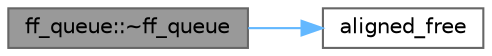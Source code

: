 digraph "ff_queue::~ff_queue"
{
 // LATEX_PDF_SIZE
  bgcolor="transparent";
  edge [fontname=Helvetica,fontsize=10,labelfontname=Helvetica,labelfontsize=10];
  node [fontname=Helvetica,fontsize=10,shape=box,height=0.2,width=0.4];
  rankdir="LR";
  Node1 [id="Node000001",label="ff_queue::~ff_queue",height=0.2,width=0.4,color="gray40", fillcolor="grey60", style="filled", fontcolor="black",tooltip=" "];
  Node1 -> Node2 [id="edge1_Node000001_Node000002",color="steelblue1",style="solid",tooltip=" "];
  Node2 [id="Node000002",label="aligned_free",height=0.2,width=0.4,color="grey40", fillcolor="white", style="filled",URL="$ff__queue_8hpp.html#a203b1c5bd8780e3121e2bb03807aaf67",tooltip=" "];
}
